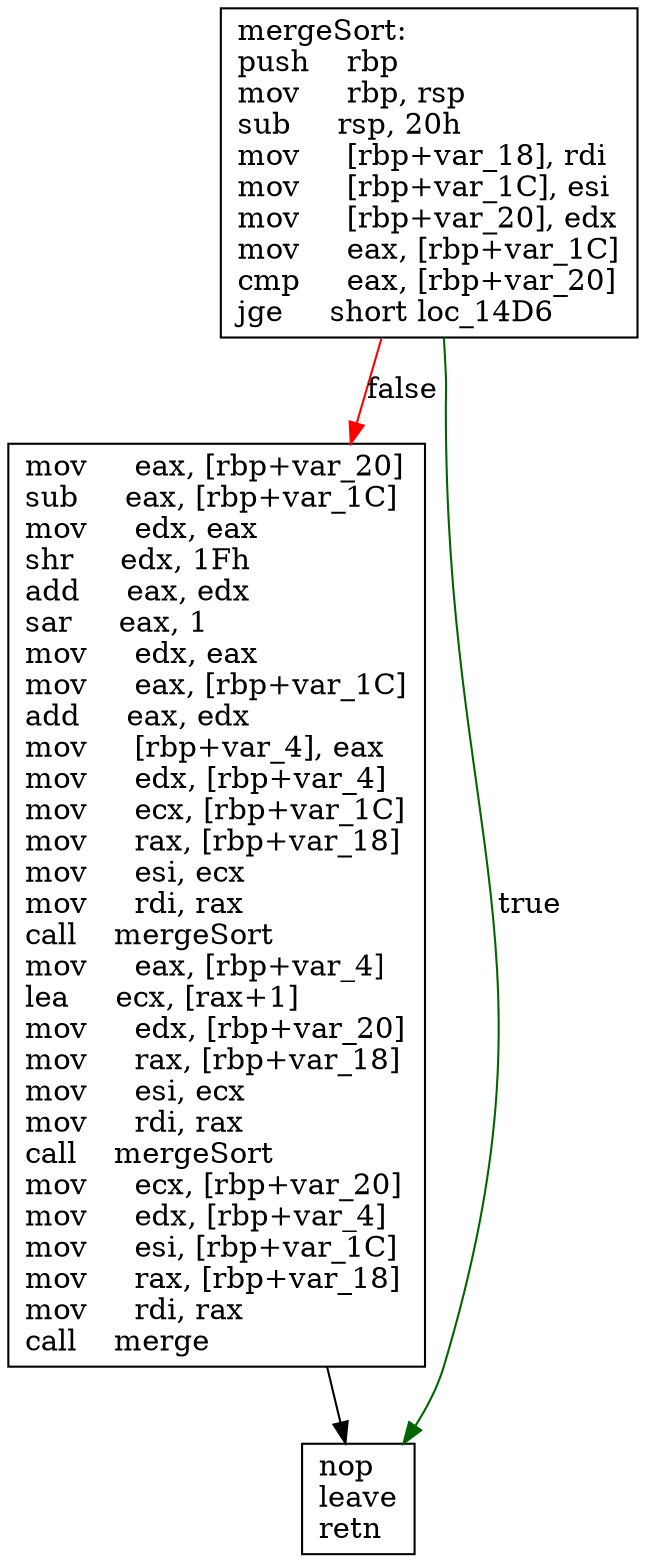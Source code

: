 digraph "mergeSort" {
	graph [
	];
	node [
		shape = "box"
	];
	edge [
	];
	"0" [
		label = "mergeSort:\lpush    rbp\lmov     rbp, rsp\lsub     rsp, 20h\lmov     [rbp+var_18], rdi\lmov     [rbp+var_1C], esi\lmov     [rbp+var_20], edx\lmov     eax, [rbp+var_1C]\lcmp     eax, [rbp+var_20]\ljge     short loc_14D6\l"
	];
	"1" [
		label = "mov     eax, [rbp+var_20]\lsub     eax, [rbp+var_1C]\lmov     edx, eax\lshr     edx, 1Fh\ladd     eax, edx\lsar     eax, 1\lmov     edx, eax\lmov     eax, [rbp+var_1C]\ladd     eax, edx\lmov     [rbp+var_4], eax\lmov     edx, [rbp+var_4]\lmov     ecx, [rbp+var_1C]\lmov     rax, [rbp+var_18]\lmov     esi, ecx\lmov     rdi, rax\lcall    mergeSort\lmov     eax, [rbp+var_4]\llea     ecx, [rax+1]\lmov     edx, [rbp+var_20]\lmov     rax, [rbp+var_18]\lmov     esi, ecx\lmov     rdi, rax\lcall    mergeSort\lmov     ecx, [rbp+var_20]\lmov     edx, [rbp+var_4]\lmov     esi, [rbp+var_1C]\lmov     rax, [rbp+var_18]\lmov     rdi, rax\lcall    merge\l"
	];
	"2" [
		label = "nop\lleave\lretn\l"
	];
// node 0
	"0" -> "1" [ label = "false", color = red ];
	"0" -> "2" [ label = "true", color = darkgreen ];
// node 1
	"1" -> "2" [ ];
// node 2
}
